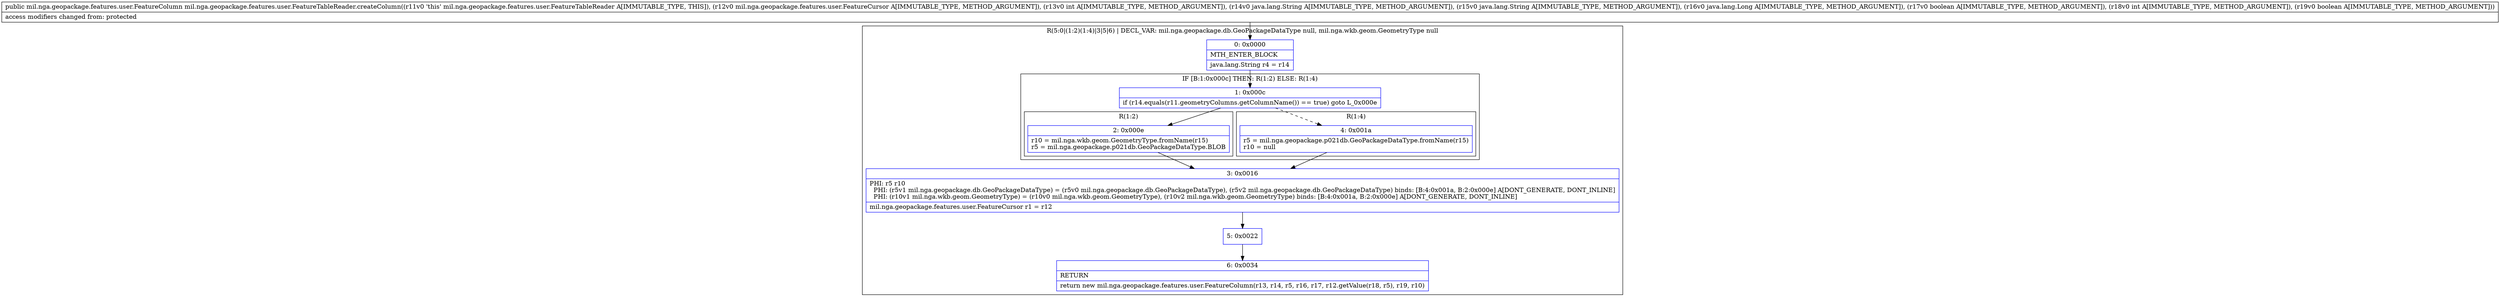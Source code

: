 digraph "CFG formil.nga.geopackage.features.user.FeatureTableReader.createColumn(Lmil\/nga\/geopackage\/features\/user\/FeatureCursor;ILjava\/lang\/String;Ljava\/lang\/String;Ljava\/lang\/Long;ZIZ)Lmil\/nga\/geopackage\/features\/user\/FeatureColumn;" {
subgraph cluster_Region_410119525 {
label = "R(5:0|(1:2)(1:4)|3|5|6) | DECL_VAR: mil.nga.geopackage.db.GeoPackageDataType null, mil.nga.wkb.geom.GeometryType null\l";
node [shape=record,color=blue];
Node_0 [shape=record,label="{0\:\ 0x0000|MTH_ENTER_BLOCK\l|java.lang.String r4 = r14\l}"];
subgraph cluster_IfRegion_1601409535 {
label = "IF [B:1:0x000c] THEN: R(1:2) ELSE: R(1:4)";
node [shape=record,color=blue];
Node_1 [shape=record,label="{1\:\ 0x000c|if (r14.equals(r11.geometryColumns.getColumnName()) == true) goto L_0x000e\l}"];
subgraph cluster_Region_282834467 {
label = "R(1:2)";
node [shape=record,color=blue];
Node_2 [shape=record,label="{2\:\ 0x000e|r10 = mil.nga.wkb.geom.GeometryType.fromName(r15)\lr5 = mil.nga.geopackage.p021db.GeoPackageDataType.BLOB\l}"];
}
subgraph cluster_Region_1034106107 {
label = "R(1:4)";
node [shape=record,color=blue];
Node_4 [shape=record,label="{4\:\ 0x001a|r5 = mil.nga.geopackage.p021db.GeoPackageDataType.fromName(r15)\lr10 = null\l}"];
}
}
Node_3 [shape=record,label="{3\:\ 0x0016|PHI: r5 r10 \l  PHI: (r5v1 mil.nga.geopackage.db.GeoPackageDataType) = (r5v0 mil.nga.geopackage.db.GeoPackageDataType), (r5v2 mil.nga.geopackage.db.GeoPackageDataType) binds: [B:4:0x001a, B:2:0x000e] A[DONT_GENERATE, DONT_INLINE]\l  PHI: (r10v1 mil.nga.wkb.geom.GeometryType) = (r10v0 mil.nga.wkb.geom.GeometryType), (r10v2 mil.nga.wkb.geom.GeometryType) binds: [B:4:0x001a, B:2:0x000e] A[DONT_GENERATE, DONT_INLINE]\l|mil.nga.geopackage.features.user.FeatureCursor r1 = r12\l}"];
Node_5 [shape=record,label="{5\:\ 0x0022}"];
Node_6 [shape=record,label="{6\:\ 0x0034|RETURN\l|return new mil.nga.geopackage.features.user.FeatureColumn(r13, r14, r5, r16, r17, r12.getValue(r18, r5), r19, r10)\l}"];
}
MethodNode[shape=record,label="{public mil.nga.geopackage.features.user.FeatureColumn mil.nga.geopackage.features.user.FeatureTableReader.createColumn((r11v0 'this' mil.nga.geopackage.features.user.FeatureTableReader A[IMMUTABLE_TYPE, THIS]), (r12v0 mil.nga.geopackage.features.user.FeatureCursor A[IMMUTABLE_TYPE, METHOD_ARGUMENT]), (r13v0 int A[IMMUTABLE_TYPE, METHOD_ARGUMENT]), (r14v0 java.lang.String A[IMMUTABLE_TYPE, METHOD_ARGUMENT]), (r15v0 java.lang.String A[IMMUTABLE_TYPE, METHOD_ARGUMENT]), (r16v0 java.lang.Long A[IMMUTABLE_TYPE, METHOD_ARGUMENT]), (r17v0 boolean A[IMMUTABLE_TYPE, METHOD_ARGUMENT]), (r18v0 int A[IMMUTABLE_TYPE, METHOD_ARGUMENT]), (r19v0 boolean A[IMMUTABLE_TYPE, METHOD_ARGUMENT]))  | access modifiers changed from: protected\l}"];
MethodNode -> Node_0;
Node_0 -> Node_1;
Node_1 -> Node_2;
Node_1 -> Node_4[style=dashed];
Node_2 -> Node_3;
Node_4 -> Node_3;
Node_3 -> Node_5;
Node_5 -> Node_6;
}


